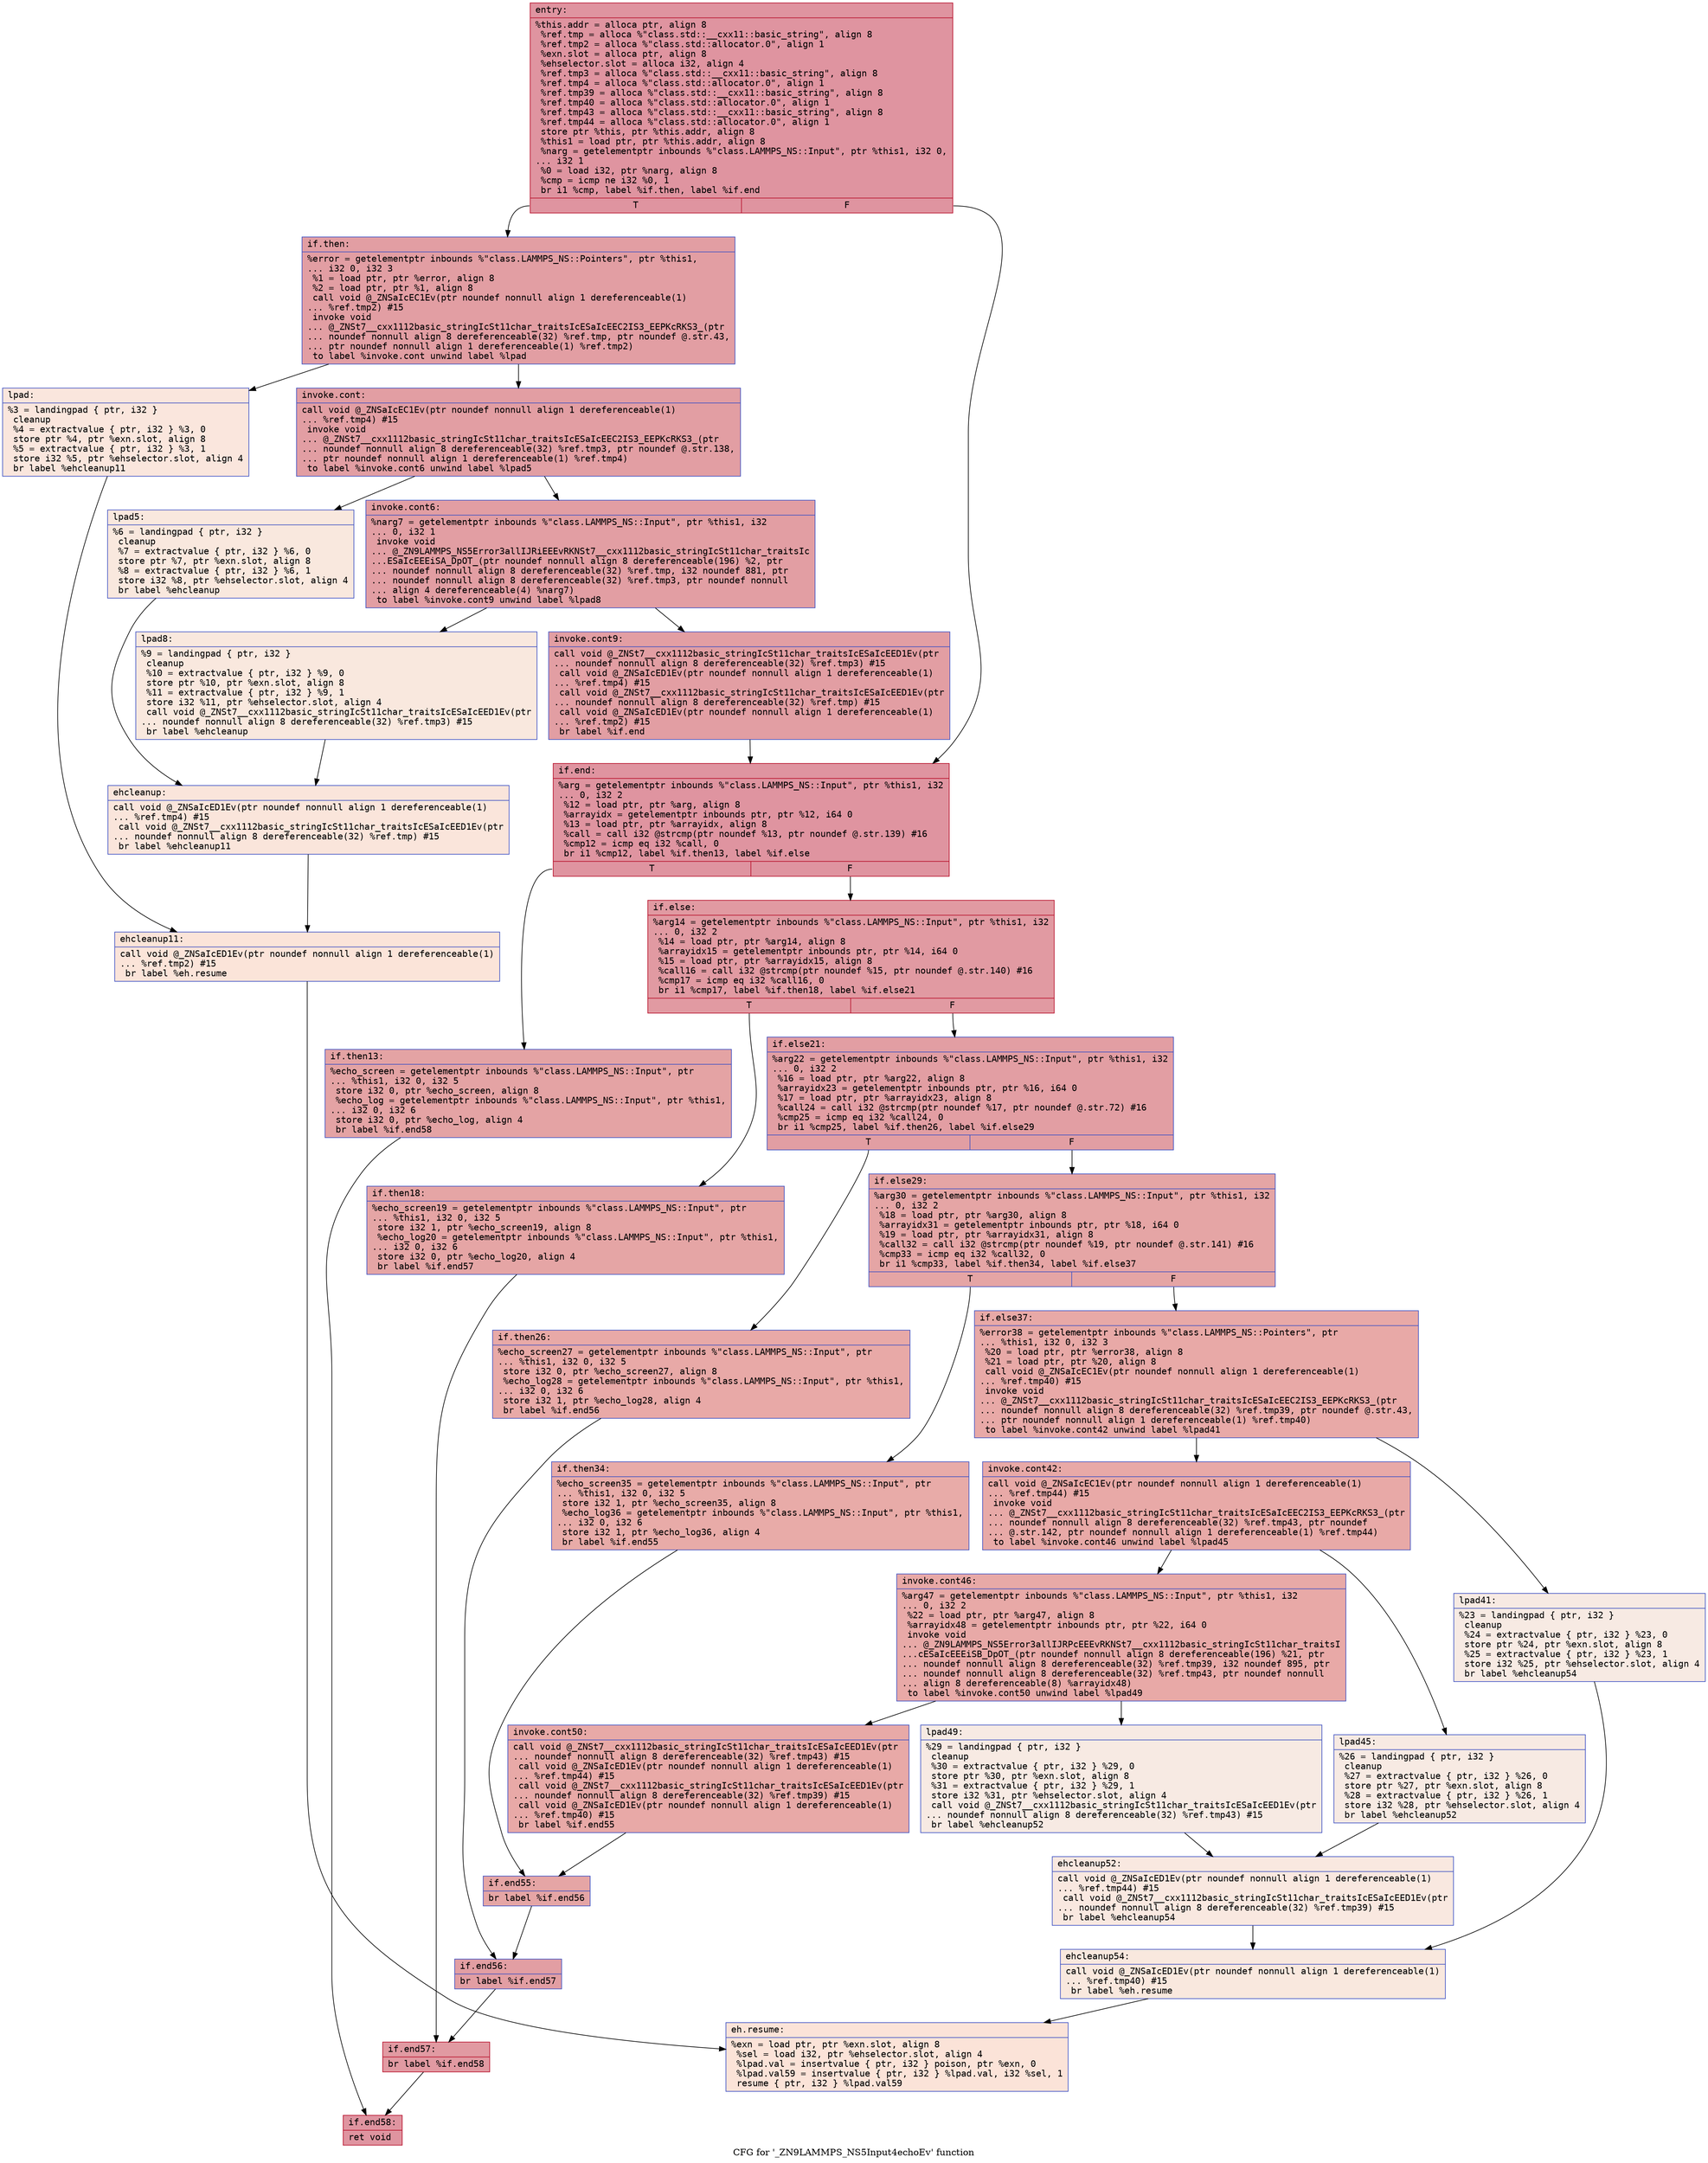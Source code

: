 digraph "CFG for '_ZN9LAMMPS_NS5Input4echoEv' function" {
	label="CFG for '_ZN9LAMMPS_NS5Input4echoEv' function";

	Node0x5628734c66e0 [shape=record,color="#b70d28ff", style=filled, fillcolor="#b70d2870" fontname="Courier",label="{entry:\l|  %this.addr = alloca ptr, align 8\l  %ref.tmp = alloca %\"class.std::__cxx11::basic_string\", align 8\l  %ref.tmp2 = alloca %\"class.std::allocator.0\", align 1\l  %exn.slot = alloca ptr, align 8\l  %ehselector.slot = alloca i32, align 4\l  %ref.tmp3 = alloca %\"class.std::__cxx11::basic_string\", align 8\l  %ref.tmp4 = alloca %\"class.std::allocator.0\", align 1\l  %ref.tmp39 = alloca %\"class.std::__cxx11::basic_string\", align 8\l  %ref.tmp40 = alloca %\"class.std::allocator.0\", align 1\l  %ref.tmp43 = alloca %\"class.std::__cxx11::basic_string\", align 8\l  %ref.tmp44 = alloca %\"class.std::allocator.0\", align 1\l  store ptr %this, ptr %this.addr, align 8\l  %this1 = load ptr, ptr %this.addr, align 8\l  %narg = getelementptr inbounds %\"class.LAMMPS_NS::Input\", ptr %this1, i32 0,\l... i32 1\l  %0 = load i32, ptr %narg, align 8\l  %cmp = icmp ne i32 %0, 1\l  br i1 %cmp, label %if.then, label %if.end\l|{<s0>T|<s1>F}}"];
	Node0x5628734c66e0:s0 -> Node0x5628734c70c0[tooltip="entry -> if.then\nProbability 50.00%" ];
	Node0x5628734c66e0:s1 -> Node0x5628734c7130[tooltip="entry -> if.end\nProbability 50.00%" ];
	Node0x5628734c70c0 [shape=record,color="#3d50c3ff", style=filled, fillcolor="#be242e70" fontname="Courier",label="{if.then:\l|  %error = getelementptr inbounds %\"class.LAMMPS_NS::Pointers\", ptr %this1,\l... i32 0, i32 3\l  %1 = load ptr, ptr %error, align 8\l  %2 = load ptr, ptr %1, align 8\l  call void @_ZNSaIcEC1Ev(ptr noundef nonnull align 1 dereferenceable(1)\l... %ref.tmp2) #15\l  invoke void\l... @_ZNSt7__cxx1112basic_stringIcSt11char_traitsIcESaIcEEC2IS3_EEPKcRKS3_(ptr\l... noundef nonnull align 8 dereferenceable(32) %ref.tmp, ptr noundef @.str.43,\l... ptr noundef nonnull align 1 dereferenceable(1) %ref.tmp2)\l          to label %invoke.cont unwind label %lpad\l}"];
	Node0x5628734c70c0 -> Node0x5628734c75b0[tooltip="if.then -> invoke.cont\nProbability 100.00%" ];
	Node0x5628734c70c0 -> Node0x5628734c7630[tooltip="if.then -> lpad\nProbability 0.00%" ];
	Node0x5628734c75b0 [shape=record,color="#3d50c3ff", style=filled, fillcolor="#be242e70" fontname="Courier",label="{invoke.cont:\l|  call void @_ZNSaIcEC1Ev(ptr noundef nonnull align 1 dereferenceable(1)\l... %ref.tmp4) #15\l  invoke void\l... @_ZNSt7__cxx1112basic_stringIcSt11char_traitsIcESaIcEEC2IS3_EEPKcRKS3_(ptr\l... noundef nonnull align 8 dereferenceable(32) %ref.tmp3, ptr noundef @.str.138,\l... ptr noundef nonnull align 1 dereferenceable(1) %ref.tmp4)\l          to label %invoke.cont6 unwind label %lpad5\l}"];
	Node0x5628734c75b0 -> Node0x5628734c7950[tooltip="invoke.cont -> invoke.cont6\nProbability 100.00%" ];
	Node0x5628734c75b0 -> Node0x5628734c79a0[tooltip="invoke.cont -> lpad5\nProbability 0.00%" ];
	Node0x5628734c7950 [shape=record,color="#3d50c3ff", style=filled, fillcolor="#be242e70" fontname="Courier",label="{invoke.cont6:\l|  %narg7 = getelementptr inbounds %\"class.LAMMPS_NS::Input\", ptr %this1, i32\l... 0, i32 1\l  invoke void\l... @_ZN9LAMMPS_NS5Error3allIJRiEEEvRKNSt7__cxx1112basic_stringIcSt11char_traitsIc\l...ESaIcEEEiSA_DpOT_(ptr noundef nonnull align 8 dereferenceable(196) %2, ptr\l... noundef nonnull align 8 dereferenceable(32) %ref.tmp, i32 noundef 881, ptr\l... noundef nonnull align 8 dereferenceable(32) %ref.tmp3, ptr noundef nonnull\l... align 4 dereferenceable(4) %narg7)\l          to label %invoke.cont9 unwind label %lpad8\l}"];
	Node0x5628734c7950 -> Node0x5628734c7900[tooltip="invoke.cont6 -> invoke.cont9\nProbability 100.00%" ];
	Node0x5628734c7950 -> Node0x5628734c6d10[tooltip="invoke.cont6 -> lpad8\nProbability 0.00%" ];
	Node0x5628734c7900 [shape=record,color="#3d50c3ff", style=filled, fillcolor="#be242e70" fontname="Courier",label="{invoke.cont9:\l|  call void @_ZNSt7__cxx1112basic_stringIcSt11char_traitsIcESaIcEED1Ev(ptr\l... noundef nonnull align 8 dereferenceable(32) %ref.tmp3) #15\l  call void @_ZNSaIcED1Ev(ptr noundef nonnull align 1 dereferenceable(1)\l... %ref.tmp4) #15\l  call void @_ZNSt7__cxx1112basic_stringIcSt11char_traitsIcESaIcEED1Ev(ptr\l... noundef nonnull align 8 dereferenceable(32) %ref.tmp) #15\l  call void @_ZNSaIcED1Ev(ptr noundef nonnull align 1 dereferenceable(1)\l... %ref.tmp2) #15\l  br label %if.end\l}"];
	Node0x5628734c7900 -> Node0x5628734c7130[tooltip="invoke.cont9 -> if.end\nProbability 100.00%" ];
	Node0x5628734c7630 [shape=record,color="#3d50c3ff", style=filled, fillcolor="#f3c7b170" fontname="Courier",label="{lpad:\l|  %3 = landingpad \{ ptr, i32 \}\l          cleanup\l  %4 = extractvalue \{ ptr, i32 \} %3, 0\l  store ptr %4, ptr %exn.slot, align 8\l  %5 = extractvalue \{ ptr, i32 \} %3, 1\l  store i32 %5, ptr %ehselector.slot, align 4\l  br label %ehcleanup11\l}"];
	Node0x5628734c7630 -> Node0x5628734c8a70[tooltip="lpad -> ehcleanup11\nProbability 100.00%" ];
	Node0x5628734c79a0 [shape=record,color="#3d50c3ff", style=filled, fillcolor="#f2cab570" fontname="Courier",label="{lpad5:\l|  %6 = landingpad \{ ptr, i32 \}\l          cleanup\l  %7 = extractvalue \{ ptr, i32 \} %6, 0\l  store ptr %7, ptr %exn.slot, align 8\l  %8 = extractvalue \{ ptr, i32 \} %6, 1\l  store i32 %8, ptr %ehselector.slot, align 4\l  br label %ehcleanup\l}"];
	Node0x5628734c79a0 -> Node0x5628734c8de0[tooltip="lpad5 -> ehcleanup\nProbability 100.00%" ];
	Node0x5628734c6d10 [shape=record,color="#3d50c3ff", style=filled, fillcolor="#f2cab570" fontname="Courier",label="{lpad8:\l|  %9 = landingpad \{ ptr, i32 \}\l          cleanup\l  %10 = extractvalue \{ ptr, i32 \} %9, 0\l  store ptr %10, ptr %exn.slot, align 8\l  %11 = extractvalue \{ ptr, i32 \} %9, 1\l  store i32 %11, ptr %ehselector.slot, align 4\l  call void @_ZNSt7__cxx1112basic_stringIcSt11char_traitsIcESaIcEED1Ev(ptr\l... noundef nonnull align 8 dereferenceable(32) %ref.tmp3) #15\l  br label %ehcleanup\l}"];
	Node0x5628734c6d10 -> Node0x5628734c8de0[tooltip="lpad8 -> ehcleanup\nProbability 100.00%" ];
	Node0x5628734c8de0 [shape=record,color="#3d50c3ff", style=filled, fillcolor="#f4c5ad70" fontname="Courier",label="{ehcleanup:\l|  call void @_ZNSaIcED1Ev(ptr noundef nonnull align 1 dereferenceable(1)\l... %ref.tmp4) #15\l  call void @_ZNSt7__cxx1112basic_stringIcSt11char_traitsIcESaIcEED1Ev(ptr\l... noundef nonnull align 8 dereferenceable(32) %ref.tmp) #15\l  br label %ehcleanup11\l}"];
	Node0x5628734c8de0 -> Node0x5628734c8a70[tooltip="ehcleanup -> ehcleanup11\nProbability 100.00%" ];
	Node0x5628734c8a70 [shape=record,color="#3d50c3ff", style=filled, fillcolor="#f5c1a970" fontname="Courier",label="{ehcleanup11:\l|  call void @_ZNSaIcED1Ev(ptr noundef nonnull align 1 dereferenceable(1)\l... %ref.tmp2) #15\l  br label %eh.resume\l}"];
	Node0x5628734c8a70 -> Node0x5628734c96f0[tooltip="ehcleanup11 -> eh.resume\nProbability 100.00%" ];
	Node0x5628734c7130 [shape=record,color="#b70d28ff", style=filled, fillcolor="#b70d2870" fontname="Courier",label="{if.end:\l|  %arg = getelementptr inbounds %\"class.LAMMPS_NS::Input\", ptr %this1, i32\l... 0, i32 2\l  %12 = load ptr, ptr %arg, align 8\l  %arrayidx = getelementptr inbounds ptr, ptr %12, i64 0\l  %13 = load ptr, ptr %arrayidx, align 8\l  %call = call i32 @strcmp(ptr noundef %13, ptr noundef @.str.139) #16\l  %cmp12 = icmp eq i32 %call, 0\l  br i1 %cmp12, label %if.then13, label %if.else\l|{<s0>T|<s1>F}}"];
	Node0x5628734c7130:s0 -> Node0x5628734c9c40[tooltip="if.end -> if.then13\nProbability 37.50%" ];
	Node0x5628734c7130:s1 -> Node0x5628734c9cc0[tooltip="if.end -> if.else\nProbability 62.50%" ];
	Node0x5628734c9c40 [shape=record,color="#3d50c3ff", style=filled, fillcolor="#c32e3170" fontname="Courier",label="{if.then13:\l|  %echo_screen = getelementptr inbounds %\"class.LAMMPS_NS::Input\", ptr\l... %this1, i32 0, i32 5\l  store i32 0, ptr %echo_screen, align 8\l  %echo_log = getelementptr inbounds %\"class.LAMMPS_NS::Input\", ptr %this1,\l... i32 0, i32 6\l  store i32 0, ptr %echo_log, align 4\l  br label %if.end58\l}"];
	Node0x5628734c9c40 -> Node0x5628734ca100[tooltip="if.then13 -> if.end58\nProbability 100.00%" ];
	Node0x5628734c9cc0 [shape=record,color="#b70d28ff", style=filled, fillcolor="#bb1b2c70" fontname="Courier",label="{if.else:\l|  %arg14 = getelementptr inbounds %\"class.LAMMPS_NS::Input\", ptr %this1, i32\l... 0, i32 2\l  %14 = load ptr, ptr %arg14, align 8\l  %arrayidx15 = getelementptr inbounds ptr, ptr %14, i64 0\l  %15 = load ptr, ptr %arrayidx15, align 8\l  %call16 = call i32 @strcmp(ptr noundef %15, ptr noundef @.str.140) #16\l  %cmp17 = icmp eq i32 %call16, 0\l  br i1 %cmp17, label %if.then18, label %if.else21\l|{<s0>T|<s1>F}}"];
	Node0x5628734c9cc0:s0 -> Node0x5628734ca6a0[tooltip="if.else -> if.then18\nProbability 37.50%" ];
	Node0x5628734c9cc0:s1 -> Node0x5628734ca720[tooltip="if.else -> if.else21\nProbability 62.50%" ];
	Node0x5628734ca6a0 [shape=record,color="#3d50c3ff", style=filled, fillcolor="#c5333470" fontname="Courier",label="{if.then18:\l|  %echo_screen19 = getelementptr inbounds %\"class.LAMMPS_NS::Input\", ptr\l... %this1, i32 0, i32 5\l  store i32 1, ptr %echo_screen19, align 8\l  %echo_log20 = getelementptr inbounds %\"class.LAMMPS_NS::Input\", ptr %this1,\l... i32 0, i32 6\l  store i32 0, ptr %echo_log20, align 4\l  br label %if.end57\l}"];
	Node0x5628734ca6a0 -> Node0x5628734cabd0[tooltip="if.then18 -> if.end57\nProbability 100.00%" ];
	Node0x5628734ca720 [shape=record,color="#3d50c3ff", style=filled, fillcolor="#be242e70" fontname="Courier",label="{if.else21:\l|  %arg22 = getelementptr inbounds %\"class.LAMMPS_NS::Input\", ptr %this1, i32\l... 0, i32 2\l  %16 = load ptr, ptr %arg22, align 8\l  %arrayidx23 = getelementptr inbounds ptr, ptr %16, i64 0\l  %17 = load ptr, ptr %arrayidx23, align 8\l  %call24 = call i32 @strcmp(ptr noundef %17, ptr noundef @.str.72) #16\l  %cmp25 = icmp eq i32 %call24, 0\l  br i1 %cmp25, label %if.then26, label %if.else29\l|{<s0>T|<s1>F}}"];
	Node0x5628734ca720:s0 -> Node0x5628734c8070[tooltip="if.else21 -> if.then26\nProbability 37.50%" ];
	Node0x5628734ca720:s1 -> Node0x5628734cb510[tooltip="if.else21 -> if.else29\nProbability 62.50%" ];
	Node0x5628734c8070 [shape=record,color="#3d50c3ff", style=filled, fillcolor="#ca3b3770" fontname="Courier",label="{if.then26:\l|  %echo_screen27 = getelementptr inbounds %\"class.LAMMPS_NS::Input\", ptr\l... %this1, i32 0, i32 5\l  store i32 0, ptr %echo_screen27, align 8\l  %echo_log28 = getelementptr inbounds %\"class.LAMMPS_NS::Input\", ptr %this1,\l... i32 0, i32 6\l  store i32 1, ptr %echo_log28, align 4\l  br label %if.end56\l}"];
	Node0x5628734c8070 -> Node0x5628734cb9c0[tooltip="if.then26 -> if.end56\nProbability 100.00%" ];
	Node0x5628734cb510 [shape=record,color="#3d50c3ff", style=filled, fillcolor="#c5333470" fontname="Courier",label="{if.else29:\l|  %arg30 = getelementptr inbounds %\"class.LAMMPS_NS::Input\", ptr %this1, i32\l... 0, i32 2\l  %18 = load ptr, ptr %arg30, align 8\l  %arrayidx31 = getelementptr inbounds ptr, ptr %18, i64 0\l  %19 = load ptr, ptr %arrayidx31, align 8\l  %call32 = call i32 @strcmp(ptr noundef %19, ptr noundef @.str.141) #16\l  %cmp33 = icmp eq i32 %call32, 0\l  br i1 %cmp33, label %if.then34, label %if.else37\l|{<s0>T|<s1>F}}"];
	Node0x5628734cb510:s0 -> Node0x5628734cbf40[tooltip="if.else29 -> if.then34\nProbability 37.50%" ];
	Node0x5628734cb510:s1 -> Node0x5628734cbfc0[tooltip="if.else29 -> if.else37\nProbability 62.50%" ];
	Node0x5628734cbf40 [shape=record,color="#3d50c3ff", style=filled, fillcolor="#cc403a70" fontname="Courier",label="{if.then34:\l|  %echo_screen35 = getelementptr inbounds %\"class.LAMMPS_NS::Input\", ptr\l... %this1, i32 0, i32 5\l  store i32 1, ptr %echo_screen35, align 8\l  %echo_log36 = getelementptr inbounds %\"class.LAMMPS_NS::Input\", ptr %this1,\l... i32 0, i32 6\l  store i32 1, ptr %echo_log36, align 4\l  br label %if.end55\l}"];
	Node0x5628734cbf40 -> Node0x5628734cc470[tooltip="if.then34 -> if.end55\nProbability 100.00%" ];
	Node0x5628734cbfc0 [shape=record,color="#3d50c3ff", style=filled, fillcolor="#ca3b3770" fontname="Courier",label="{if.else37:\l|  %error38 = getelementptr inbounds %\"class.LAMMPS_NS::Pointers\", ptr\l... %this1, i32 0, i32 3\l  %20 = load ptr, ptr %error38, align 8\l  %21 = load ptr, ptr %20, align 8\l  call void @_ZNSaIcEC1Ev(ptr noundef nonnull align 1 dereferenceable(1)\l... %ref.tmp40) #15\l  invoke void\l... @_ZNSt7__cxx1112basic_stringIcSt11char_traitsIcESaIcEEC2IS3_EEPKcRKS3_(ptr\l... noundef nonnull align 8 dereferenceable(32) %ref.tmp39, ptr noundef @.str.43,\l... ptr noundef nonnull align 1 dereferenceable(1) %ref.tmp40)\l          to label %invoke.cont42 unwind label %lpad41\l}"];
	Node0x5628734cbfc0 -> Node0x5628734cc8c0[tooltip="if.else37 -> invoke.cont42\nProbability 100.00%" ];
	Node0x5628734cbfc0 -> Node0x5628734cc940[tooltip="if.else37 -> lpad41\nProbability 0.00%" ];
	Node0x5628734cc8c0 [shape=record,color="#3d50c3ff", style=filled, fillcolor="#ca3b3770" fontname="Courier",label="{invoke.cont42:\l|  call void @_ZNSaIcEC1Ev(ptr noundef nonnull align 1 dereferenceable(1)\l... %ref.tmp44) #15\l  invoke void\l... @_ZNSt7__cxx1112basic_stringIcSt11char_traitsIcESaIcEEC2IS3_EEPKcRKS3_(ptr\l... noundef nonnull align 8 dereferenceable(32) %ref.tmp43, ptr noundef\l... @.str.142, ptr noundef nonnull align 1 dereferenceable(1) %ref.tmp44)\l          to label %invoke.cont46 unwind label %lpad45\l}"];
	Node0x5628734cc8c0 -> Node0x5628734cccc0[tooltip="invoke.cont42 -> invoke.cont46\nProbability 100.00%" ];
	Node0x5628734cc8c0 -> Node0x5628734ccd10[tooltip="invoke.cont42 -> lpad45\nProbability 0.00%" ];
	Node0x5628734cccc0 [shape=record,color="#3d50c3ff", style=filled, fillcolor="#ca3b3770" fontname="Courier",label="{invoke.cont46:\l|  %arg47 = getelementptr inbounds %\"class.LAMMPS_NS::Input\", ptr %this1, i32\l... 0, i32 2\l  %22 = load ptr, ptr %arg47, align 8\l  %arrayidx48 = getelementptr inbounds ptr, ptr %22, i64 0\l  invoke void\l... @_ZN9LAMMPS_NS5Error3allIJRPcEEEvRKNSt7__cxx1112basic_stringIcSt11char_traitsI\l...cESaIcEEEiSB_DpOT_(ptr noundef nonnull align 8 dereferenceable(196) %21, ptr\l... noundef nonnull align 8 dereferenceable(32) %ref.tmp39, i32 noundef 895, ptr\l... noundef nonnull align 8 dereferenceable(32) %ref.tmp43, ptr noundef nonnull\l... align 8 dereferenceable(8) %arrayidx48)\l          to label %invoke.cont50 unwind label %lpad49\l}"];
	Node0x5628734cccc0 -> Node0x5628734ccc70[tooltip="invoke.cont46 -> invoke.cont50\nProbability 100.00%" ];
	Node0x5628734cccc0 -> Node0x5628734cd250[tooltip="invoke.cont46 -> lpad49\nProbability 0.00%" ];
	Node0x5628734ccc70 [shape=record,color="#3d50c3ff", style=filled, fillcolor="#ca3b3770" fontname="Courier",label="{invoke.cont50:\l|  call void @_ZNSt7__cxx1112basic_stringIcSt11char_traitsIcESaIcEED1Ev(ptr\l... noundef nonnull align 8 dereferenceable(32) %ref.tmp43) #15\l  call void @_ZNSaIcED1Ev(ptr noundef nonnull align 1 dereferenceable(1)\l... %ref.tmp44) #15\l  call void @_ZNSt7__cxx1112basic_stringIcSt11char_traitsIcESaIcEED1Ev(ptr\l... noundef nonnull align 8 dereferenceable(32) %ref.tmp39) #15\l  call void @_ZNSaIcED1Ev(ptr noundef nonnull align 1 dereferenceable(1)\l... %ref.tmp40) #15\l  br label %if.end55\l}"];
	Node0x5628734ccc70 -> Node0x5628734cc470[tooltip="invoke.cont50 -> if.end55\nProbability 100.00%" ];
	Node0x5628734cc940 [shape=record,color="#3d50c3ff", style=filled, fillcolor="#eed0c070" fontname="Courier",label="{lpad41:\l|  %23 = landingpad \{ ptr, i32 \}\l          cleanup\l  %24 = extractvalue \{ ptr, i32 \} %23, 0\l  store ptr %24, ptr %exn.slot, align 8\l  %25 = extractvalue \{ ptr, i32 \} %23, 1\l  store i32 %25, ptr %ehselector.slot, align 4\l  br label %ehcleanup54\l}"];
	Node0x5628734cc940 -> Node0x5628734ced00[tooltip="lpad41 -> ehcleanup54\nProbability 100.00%" ];
	Node0x5628734ccd10 [shape=record,color="#3d50c3ff", style=filled, fillcolor="#eed0c070" fontname="Courier",label="{lpad45:\l|  %26 = landingpad \{ ptr, i32 \}\l          cleanup\l  %27 = extractvalue \{ ptr, i32 \} %26, 0\l  store ptr %27, ptr %exn.slot, align 8\l  %28 = extractvalue \{ ptr, i32 \} %26, 1\l  store i32 %28, ptr %ehselector.slot, align 4\l  br label %ehcleanup52\l}"];
	Node0x5628734ccd10 -> Node0x5628734cf070[tooltip="lpad45 -> ehcleanup52\nProbability 100.00%" ];
	Node0x5628734cd250 [shape=record,color="#3d50c3ff", style=filled, fillcolor="#eed0c070" fontname="Courier",label="{lpad49:\l|  %29 = landingpad \{ ptr, i32 \}\l          cleanup\l  %30 = extractvalue \{ ptr, i32 \} %29, 0\l  store ptr %30, ptr %exn.slot, align 8\l  %31 = extractvalue \{ ptr, i32 \} %29, 1\l  store i32 %31, ptr %ehselector.slot, align 4\l  call void @_ZNSt7__cxx1112basic_stringIcSt11char_traitsIcESaIcEED1Ev(ptr\l... noundef nonnull align 8 dereferenceable(32) %ref.tmp43) #15\l  br label %ehcleanup52\l}"];
	Node0x5628734cd250 -> Node0x5628734cf070[tooltip="lpad49 -> ehcleanup52\nProbability 100.00%" ];
	Node0x5628734cf070 [shape=record,color="#3d50c3ff", style=filled, fillcolor="#f1ccb870" fontname="Courier",label="{ehcleanup52:\l|  call void @_ZNSaIcED1Ev(ptr noundef nonnull align 1 dereferenceable(1)\l... %ref.tmp44) #15\l  call void @_ZNSt7__cxx1112basic_stringIcSt11char_traitsIcESaIcEED1Ev(ptr\l... noundef nonnull align 8 dereferenceable(32) %ref.tmp39) #15\l  br label %ehcleanup54\l}"];
	Node0x5628734cf070 -> Node0x5628734ced00[tooltip="ehcleanup52 -> ehcleanup54\nProbability 100.00%" ];
	Node0x5628734ced00 [shape=record,color="#3d50c3ff", style=filled, fillcolor="#f2cab570" fontname="Courier",label="{ehcleanup54:\l|  call void @_ZNSaIcED1Ev(ptr noundef nonnull align 1 dereferenceable(1)\l... %ref.tmp40) #15\l  br label %eh.resume\l}"];
	Node0x5628734ced00 -> Node0x5628734c96f0[tooltip="ehcleanup54 -> eh.resume\nProbability 100.00%" ];
	Node0x5628734cc470 [shape=record,color="#3d50c3ff", style=filled, fillcolor="#c5333470" fontname="Courier",label="{if.end55:\l|  br label %if.end56\l}"];
	Node0x5628734cc470 -> Node0x5628734cb9c0[tooltip="if.end55 -> if.end56\nProbability 100.00%" ];
	Node0x5628734cb9c0 [shape=record,color="#3d50c3ff", style=filled, fillcolor="#be242e70" fontname="Courier",label="{if.end56:\l|  br label %if.end57\l}"];
	Node0x5628734cb9c0 -> Node0x5628734cabd0[tooltip="if.end56 -> if.end57\nProbability 100.00%" ];
	Node0x5628734cabd0 [shape=record,color="#b70d28ff", style=filled, fillcolor="#bb1b2c70" fontname="Courier",label="{if.end57:\l|  br label %if.end58\l}"];
	Node0x5628734cabd0 -> Node0x5628734ca100[tooltip="if.end57 -> if.end58\nProbability 100.00%" ];
	Node0x5628734ca100 [shape=record,color="#b70d28ff", style=filled, fillcolor="#b70d2870" fontname="Courier",label="{if.end58:\l|  ret void\l}"];
	Node0x5628734c96f0 [shape=record,color="#3d50c3ff", style=filled, fillcolor="#f6bfa670" fontname="Courier",label="{eh.resume:\l|  %exn = load ptr, ptr %exn.slot, align 8\l  %sel = load i32, ptr %ehselector.slot, align 4\l  %lpad.val = insertvalue \{ ptr, i32 \} poison, ptr %exn, 0\l  %lpad.val59 = insertvalue \{ ptr, i32 \} %lpad.val, i32 %sel, 1\l  resume \{ ptr, i32 \} %lpad.val59\l}"];
}
